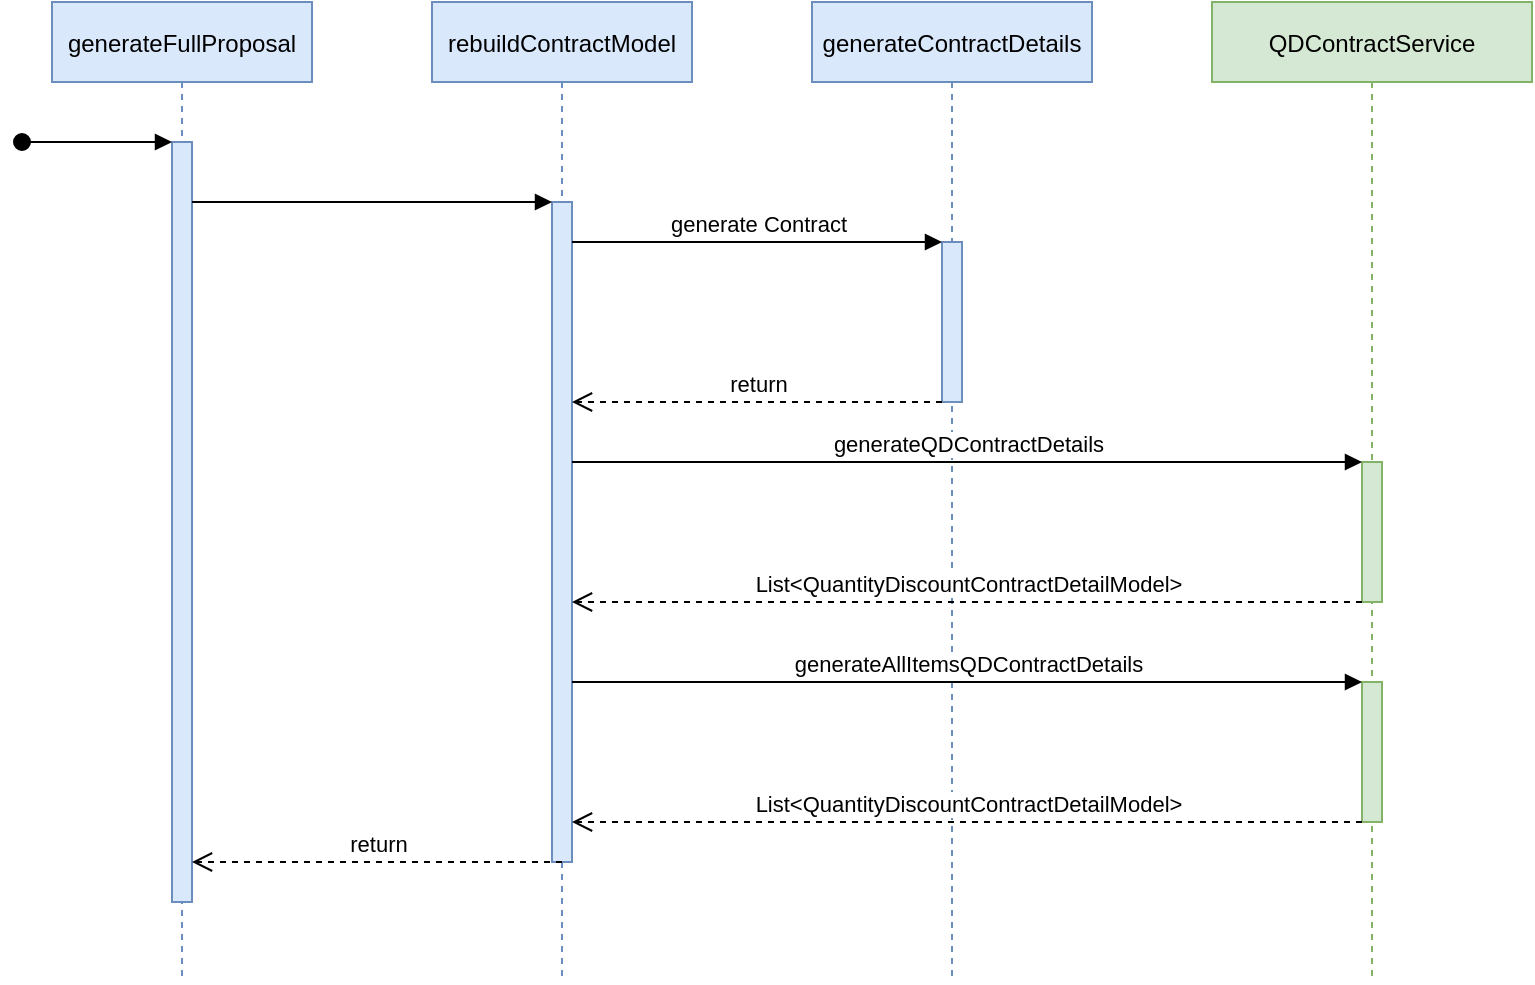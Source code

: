 <mxfile version="14.6.13" type="github">
  <diagram id="kgpKYQtTHZ0yAKxKKP6v" name="Page-1">
    <mxGraphModel dx="1422" dy="882" grid="1" gridSize="10" guides="1" tooltips="1" connect="1" arrows="1" fold="1" page="1" pageScale="1" pageWidth="850" pageHeight="1100" math="0" shadow="0">
      <root>
        <mxCell id="0" />
        <mxCell id="1" parent="0" />
        <mxCell id="3nuBFxr9cyL0pnOWT2aG-1" value="generateFullProposal" style="shape=umlLifeline;perimeter=lifelinePerimeter;container=1;collapsible=0;recursiveResize=0;rounded=0;shadow=0;strokeWidth=1;fillColor=#dae8fc;strokeColor=#6c8ebf;" parent="1" vertex="1">
          <mxGeometry x="80" y="80" width="130" height="490" as="geometry" />
        </mxCell>
        <mxCell id="3nuBFxr9cyL0pnOWT2aG-2" value="" style="points=[];perimeter=orthogonalPerimeter;rounded=0;shadow=0;strokeWidth=1;fillColor=#dae8fc;strokeColor=#6c8ebf;" parent="3nuBFxr9cyL0pnOWT2aG-1" vertex="1">
          <mxGeometry x="60" y="70" width="10" height="380" as="geometry" />
        </mxCell>
        <mxCell id="3nuBFxr9cyL0pnOWT2aG-3" value="" style="verticalAlign=bottom;startArrow=oval;endArrow=block;startSize=8;shadow=0;strokeWidth=1;" parent="3nuBFxr9cyL0pnOWT2aG-1" target="3nuBFxr9cyL0pnOWT2aG-2" edge="1">
          <mxGeometry relative="1" as="geometry">
            <mxPoint x="-15" y="70" as="sourcePoint" />
          </mxGeometry>
        </mxCell>
        <mxCell id="3nuBFxr9cyL0pnOWT2aG-5" value="rebuildContractModel" style="shape=umlLifeline;perimeter=lifelinePerimeter;container=1;collapsible=0;recursiveResize=0;rounded=0;shadow=0;strokeWidth=1;fillColor=#dae8fc;strokeColor=#6c8ebf;" parent="1" vertex="1">
          <mxGeometry x="270" y="80" width="130" height="490" as="geometry" />
        </mxCell>
        <mxCell id="3nuBFxr9cyL0pnOWT2aG-6" value="" style="points=[];perimeter=orthogonalPerimeter;rounded=0;shadow=0;strokeWidth=1;fillColor=#dae8fc;strokeColor=#6c8ebf;" parent="3nuBFxr9cyL0pnOWT2aG-5" vertex="1">
          <mxGeometry x="60" y="100" width="10" height="330" as="geometry" />
        </mxCell>
        <mxCell id="3nuBFxr9cyL0pnOWT2aG-8" value="" style="verticalAlign=bottom;endArrow=block;entryX=0;entryY=0;shadow=0;strokeWidth=1;" parent="1" source="3nuBFxr9cyL0pnOWT2aG-2" target="3nuBFxr9cyL0pnOWT2aG-6" edge="1">
          <mxGeometry relative="1" as="geometry">
            <mxPoint x="275" y="160" as="sourcePoint" />
          </mxGeometry>
        </mxCell>
        <mxCell id="IVh1dTigDGQtDvqR1W1c-1" value="generateContractDetails" style="shape=umlLifeline;perimeter=lifelinePerimeter;container=1;collapsible=0;recursiveResize=0;rounded=0;shadow=0;strokeWidth=1;fillColor=#dae8fc;strokeColor=#6c8ebf;" parent="1" vertex="1">
          <mxGeometry x="460" y="80" width="140" height="490" as="geometry" />
        </mxCell>
        <mxCell id="IVh1dTigDGQtDvqR1W1c-2" value="" style="points=[];perimeter=orthogonalPerimeter;rounded=0;shadow=0;strokeWidth=1;fillColor=#dae8fc;strokeColor=#6c8ebf;" parent="IVh1dTigDGQtDvqR1W1c-1" vertex="1">
          <mxGeometry x="65" y="120" width="10" height="80" as="geometry" />
        </mxCell>
        <mxCell id="IVh1dTigDGQtDvqR1W1c-3" value="QDContractService" style="shape=umlLifeline;perimeter=lifelinePerimeter;container=1;collapsible=0;recursiveResize=0;rounded=0;shadow=0;strokeWidth=1;fillColor=#d5e8d4;strokeColor=#82b366;" parent="1" vertex="1">
          <mxGeometry x="660" y="80" width="160" height="490" as="geometry" />
        </mxCell>
        <mxCell id="IVh1dTigDGQtDvqR1W1c-4" value="" style="points=[];perimeter=orthogonalPerimeter;rounded=0;shadow=0;strokeWidth=1;fillColor=#d5e8d4;strokeColor=#82b366;" parent="IVh1dTigDGQtDvqR1W1c-3" vertex="1">
          <mxGeometry x="75" y="230" width="10" height="70" as="geometry" />
        </mxCell>
        <mxCell id="IVh1dTigDGQtDvqR1W1c-5" value="generate Contract" style="html=1;verticalAlign=bottom;endArrow=block;" parent="1" source="3nuBFxr9cyL0pnOWT2aG-6" target="IVh1dTigDGQtDvqR1W1c-2" edge="1">
          <mxGeometry width="80" relative="1" as="geometry">
            <mxPoint x="415" y="360" as="sourcePoint" />
            <mxPoint x="645" y="360" as="targetPoint" />
            <Array as="points">
              <mxPoint x="470" y="200" />
            </Array>
          </mxGeometry>
        </mxCell>
        <mxCell id="IVh1dTigDGQtDvqR1W1c-6" value="return" style="html=1;verticalAlign=bottom;endArrow=open;dashed=1;endSize=8;" parent="1" source="IVh1dTigDGQtDvqR1W1c-2" target="3nuBFxr9cyL0pnOWT2aG-6" edge="1">
          <mxGeometry relative="1" as="geometry">
            <mxPoint x="460" y="580" as="sourcePoint" />
            <mxPoint x="380" y="580" as="targetPoint" />
            <Array as="points">
              <mxPoint x="460" y="280" />
            </Array>
          </mxGeometry>
        </mxCell>
        <mxCell id="IVh1dTigDGQtDvqR1W1c-11" value="generateQDContractDetails" style="html=1;verticalAlign=bottom;endArrow=block;entryX=0;entryY=0;entryDx=0;entryDy=0;entryPerimeter=0;" parent="1" source="3nuBFxr9cyL0pnOWT2aG-6" target="IVh1dTigDGQtDvqR1W1c-4" edge="1">
          <mxGeometry width="80" relative="1" as="geometry">
            <mxPoint x="440" y="530" as="sourcePoint" />
            <mxPoint x="520" y="530" as="targetPoint" />
          </mxGeometry>
        </mxCell>
        <mxCell id="P0t25HptOXw65wzHmZnO-1" value="" style="points=[];perimeter=orthogonalPerimeter;rounded=0;shadow=0;strokeWidth=1;fillColor=#d5e8d4;strokeColor=#82b366;" vertex="1" parent="1">
          <mxGeometry x="735" y="420" width="10" height="70" as="geometry" />
        </mxCell>
        <mxCell id="P0t25HptOXw65wzHmZnO-2" value="generateAllItemsQDContractDetails" style="html=1;verticalAlign=bottom;endArrow=block;" edge="1" parent="1" source="3nuBFxr9cyL0pnOWT2aG-6" target="P0t25HptOXw65wzHmZnO-1">
          <mxGeometry width="80" relative="1" as="geometry">
            <mxPoint x="340" y="400" as="sourcePoint" />
            <mxPoint x="735" y="400" as="targetPoint" />
          </mxGeometry>
        </mxCell>
        <mxCell id="P0t25HptOXw65wzHmZnO-3" value="return" style="html=1;verticalAlign=bottom;endArrow=open;dashed=1;endSize=8;" edge="1" parent="1">
          <mxGeometry relative="1" as="geometry">
            <mxPoint x="335" y="510" as="sourcePoint" />
            <mxPoint x="150" y="510" as="targetPoint" />
            <Array as="points">
              <mxPoint x="270" y="510" />
            </Array>
          </mxGeometry>
        </mxCell>
        <mxCell id="P0t25HptOXw65wzHmZnO-4" value="List&amp;lt;QuantityDiscountContractDetailModel&amp;gt;" style="html=1;verticalAlign=bottom;endArrow=open;dashed=1;endSize=8;" edge="1" parent="1">
          <mxGeometry relative="1" as="geometry">
            <mxPoint x="735" y="490" as="sourcePoint" />
            <mxPoint x="340" y="490" as="targetPoint" />
            <Array as="points">
              <mxPoint x="440" y="490" />
            </Array>
          </mxGeometry>
        </mxCell>
        <mxCell id="P0t25HptOXw65wzHmZnO-5" value="List&amp;lt;QuantityDiscountContractDetailModel&amp;gt;" style="html=1;verticalAlign=bottom;endArrow=open;dashed=1;endSize=8;" edge="1" parent="1">
          <mxGeometry relative="1" as="geometry">
            <mxPoint x="735" y="380" as="sourcePoint" />
            <mxPoint x="340" y="380" as="targetPoint" />
            <Array as="points">
              <mxPoint x="440" y="380" />
            </Array>
          </mxGeometry>
        </mxCell>
      </root>
    </mxGraphModel>
  </diagram>
</mxfile>
